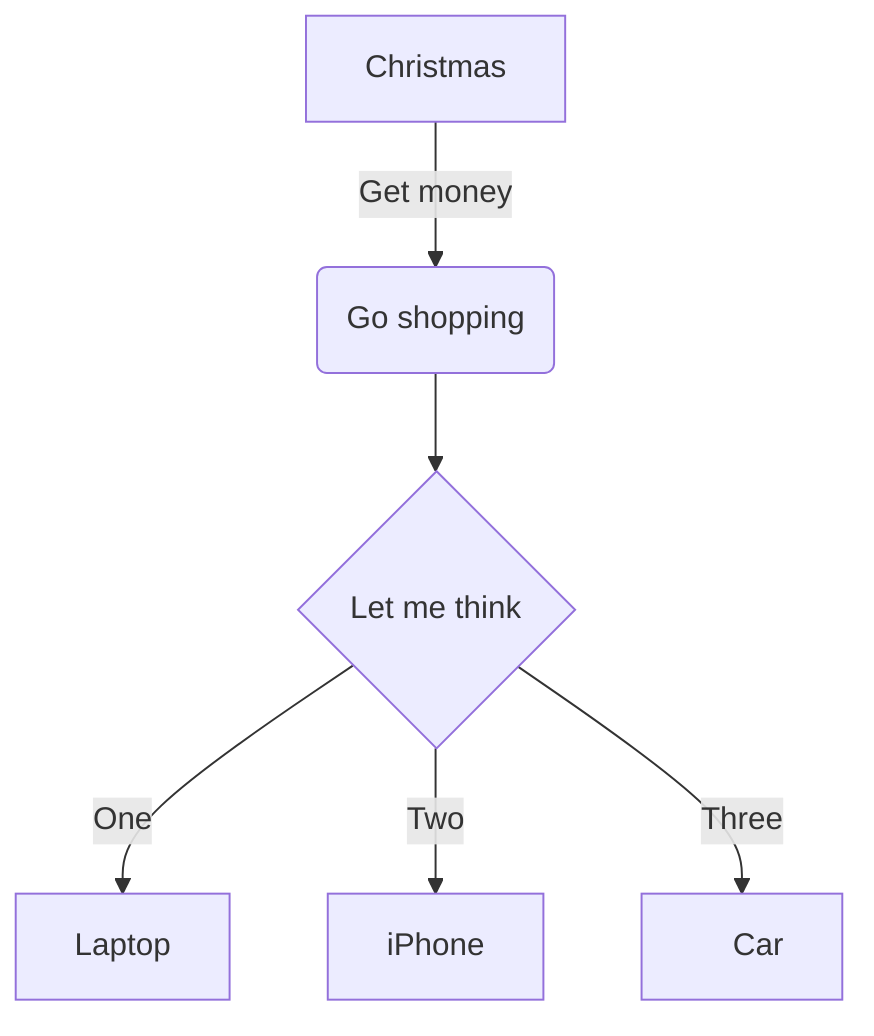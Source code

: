 graph TD
	A[Christmas] -->|Get money| B(Go shopping)
	B --> C{Let me think}
	C -->|One| D[Laptop]
	C -->|Two| E[iPhone]
	C -->|Three| F[fal:fa-car Car]